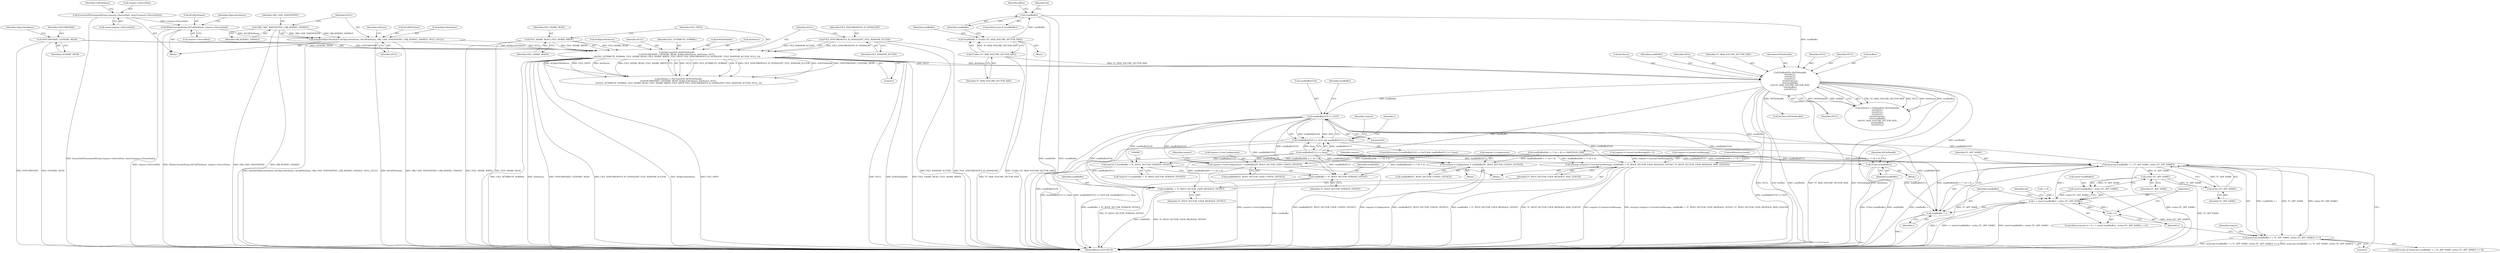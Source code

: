 digraph "0_VeraCrypt_f30f9339c9a0b9bbcc6f5ad38804af39db1f479e@pointer" {
"1000894" [label="(Call,readBuffer[510] == 0x55)"];
"1000863" [label="(Call,ZwReadFile (NtFileHandle,\n\t\t\t\t\t\tNULL,\n\t\t\t\t\t\tNULL,\n\t\t\t\t\t\tNULL,\n\t\t\t\t\t\t&IoStatus,\n\t\t\t\t\t\treadBuffer,\n\t\t\t\t\t\tTC_MAX_VOLUME_SECTOR_SIZE,\n\t\t\t\t\t\t&offset,\n\t\t\t\t\t\tNULL))"];
"1000806" [label="(Call,ZwCreateFile (&NtFileHandle,\n\t\t\t\tSYNCHRONIZE | GENERIC_READ, &ObjectAttributes, &IoStatus, NULL,\n\t\t\t\tFILE_ATTRIBUTE_NORMAL, FILE_SHARE_READ | FILE_SHARE_WRITE, FILE_OPEN, FILE_SYNCHRONOUS_IO_NONALERT | FILE_RANDOM_ACCESS, NULL, 0))"];
"1000809" [label="(Call,SYNCHRONIZE | GENERIC_READ)"];
"1000794" [label="(Call,InitializeObjectAttributes (&ObjectAttributes, &FullFileName, OBJ_CASE_INSENSITIVE | OBJ_KERNEL_HANDLE, NULL, NULL))"];
"1000788" [label="(Call,RtlInitUnicodeString (&FullFileName, request->DevicePath))"];
"1000780" [label="(Call,EnsureNullTerminatedString (request->DevicePath, sizeof (request->DevicePath)))"];
"1000799" [label="(Call,OBJ_CASE_INSENSITIVE | OBJ_KERNEL_HANDLE)"];
"1000818" [label="(Call,FILE_SHARE_READ | FILE_SHARE_WRITE)"];
"1000822" [label="(Call,FILE_SYNCHRONOUS_IO_NONALERT | FILE_RANDOM_ACCESS)"];
"1000837" [label="(Call,!readBuffer)"];
"1000832" [label="(Call,*readBuffer = TCalloc (TC_MAX_VOLUME_SECTOR_SIZE))"];
"1000834" [label="(Call,TCalloc (TC_MAX_VOLUME_SECTOR_SIZE))"];
"1000893" [label="(Call,readBuffer[510] == 0x55 && readBuffer[511] == 0xaa)"];
"1000973" [label="(Call,memcmp (readBuffer + i, TC_APP_NAME, strlen (TC_APP_NAME)))"];
"1000966" [label="(Call,strlen (TC_APP_NAME))"];
"1000963" [label="(Call,sizeof (readBuffer) - strlen (TC_APP_NAME))"];
"1000961" [label="(Call,i < sizeof (readBuffer) - strlen (TC_APP_NAME))"];
"1000968" [label="(Call,++i)"];
"1000974" [label="(Call,readBuffer + i)"];
"1000978" [label="(Call,strlen (TC_APP_NAME))"];
"1000972" [label="(Call,memcmp (readBuffer + i, TC_APP_NAME, strlen (TC_APP_NAME)) == 0)"];
"1000988" [label="(Call,(uint16 *) (readBuffer + TC_BOOT_SECTOR_VERSION_OFFSET))"];
"1000990" [label="(Call,readBuffer + TC_BOOT_SECTOR_VERSION_OFFSET)"];
"1000993" [label="(Call,request->Configuration = readBuffer[TC_BOOT_SECTOR_CONFIG_OFFSET])"];
"1001013" [label="(Call,request->UserConfiguration = readBuffer[TC_BOOT_SECTOR_USER_CONFIG_OFFSET])"];
"1001020" [label="(Call,memcpy (request->CustomUserMessage, readBuffer + TC_BOOT_SECTOR_USER_MESSAGE_OFFSET, TC_BOOT_SECTOR_USER_MESSAGE_MAX_LENGTH))"];
"1001024" [label="(Call,readBuffer + TC_BOOT_SECTOR_USER_MESSAGE_OFFSET)"];
"1001077" [label="(Call,TCfree (readBuffer))"];
"1000811" [label="(Identifier,GENERIC_READ)"];
"1000810" [label="(Identifier,SYNCHRONIZE)"];
"1000791" [label="(Call,request->DevicePath)"];
"1001028" [label="(ControlStructure,break;)"];
"1000818" [label="(Call,FILE_SHARE_READ | FILE_SHARE_WRITE)"];
"1000865" [label="(Identifier,NULL)"];
"1000800" [label="(Identifier,OBJ_CASE_INSENSITIVE)"];
"1000813" [label="(Identifier,ObjectAttributes)"];
"1000812" [label="(Call,&ObjectAttributes)"];
"1001014" [label="(Call,request->UserConfiguration)"];
"1001027" [label="(Identifier,TC_BOOT_SECTOR_USER_MESSAGE_MAX_LENGTH)"];
"1000967" [label="(Identifier,TC_APP_NAME)"];
"1000987" [label="(Call,*(uint16 *) (readBuffer + TC_BOOT_SECTOR_VERSION_OFFSET))"];
"1000858" [label="(Identifier,offset)"];
"1000992" [label="(Identifier,TC_BOOT_SECTOR_VERSION_OFFSET)"];
"1000861" [label="(Call,ntStatus = ZwReadFile (NtFileHandle,\n\t\t\t\t\t\tNULL,\n\t\t\t\t\t\tNULL,\n\t\t\t\t\t\tNULL,\n\t\t\t\t\t\t&IoStatus,\n\t\t\t\t\t\treadBuffer,\n\t\t\t\t\t\tTC_MAX_VOLUME_SECTOR_SIZE,\n\t\t\t\t\t\t&offset,\n\t\t\t\t\t\tNULL))"];
"1001017" [label="(Call,readBuffer[TC_BOOT_SECTOR_USER_CONFIG_OFFSET])"];
"1001026" [label="(Identifier,TC_BOOT_SECTOR_USER_MESSAGE_OFFSET)"];
"1000824" [label="(Identifier,FILE_RANDOM_ACCESS)"];
"1000794" [label="(Call,InitializeObjectAttributes (&ObjectAttributes, &FullFileName, OBJ_CASE_INSENSITIVE | OBJ_KERNEL_HANDLE, NULL, NULL))"];
"1000962" [label="(Identifier,i)"];
"1000978" [label="(Call,strlen (TC_APP_NAME))"];
"1000809" [label="(Call,SYNCHRONIZE | GENERIC_READ)"];
"1001025" [label="(Identifier,readBuffer)"];
"1000821" [label="(Identifier,FILE_OPEN)"];
"1000790" [label="(Identifier,FullFileName)"];
"1003200" [label="(MethodReturn,NTSTATUS)"];
"1000867" [label="(Identifier,NULL)"];
"1000789" [label="(Call,&FullFileName)"];
"1000971" [label="(ControlStructure,if (memcmp (readBuffer + i, TC_APP_NAME, strlen (TC_APP_NAME)) == 0))"];
"1000804" [label="(Call,ntStatus = ZwCreateFile (&NtFileHandle,\n\t\t\t\tSYNCHRONIZE | GENERIC_READ, &ObjectAttributes, &IoStatus, NULL,\n\t\t\t\tFILE_ATTRIBUTE_NORMAL, FILE_SHARE_READ | FILE_SHARE_WRITE, FILE_OPEN, FILE_SYNCHRONOUS_IO_NONALERT | FILE_RANDOM_ACCESS, NULL, 0))"];
"1000825" [label="(Identifier,NULL)"];
"1000833" [label="(Identifier,readBuffer)"];
"1000872" [label="(Call,&offset)"];
"1000963" [label="(Call,sizeof (readBuffer) - strlen (TC_APP_NAME))"];
"1000975" [label="(Identifier,readBuffer)"];
"1000990" [label="(Call,readBuffer + TC_BOOT_SECTOR_VERSION_OFFSET)"];
"1000868" [label="(Call,&IoStatus)"];
"1000893" [label="(Call,readBuffer[510] == 0x55 && readBuffer[511] == 0xaa)"];
"1000805" [label="(Identifier,ntStatus)"];
"1000863" [label="(Call,ZwReadFile (NtFileHandle,\n\t\t\t\t\t\tNULL,\n\t\t\t\t\t\tNULL,\n\t\t\t\t\t\tNULL,\n\t\t\t\t\t\t&IoStatus,\n\t\t\t\t\t\treadBuffer,\n\t\t\t\t\t\tTC_MAX_VOLUME_SECTOR_SIZE,\n\t\t\t\t\t\t&offset,\n\t\t\t\t\t\tNULL))"];
"1000826" [label="(Literal,0)"];
"1000980" [label="(Literal,0)"];
"1000820" [label="(Identifier,FILE_SHARE_WRITE)"];
"1000838" [label="(Identifier,readBuffer)"];
"1000801" [label="(Identifier,OBJ_KERNEL_HANDLE)"];
"1001012" [label="(Block,)"];
"1000991" [label="(Identifier,readBuffer)"];
"1000899" [label="(Call,readBuffer[511] == 0xaa)"];
"1000984" [label="(Identifier,request)"];
"1001078" [label="(Identifier,readBuffer)"];
"1001079" [label="(Call,ZwClose (NtFileHandle))"];
"1001024" [label="(Call,readBuffer + TC_BOOT_SECTOR_USER_MESSAGE_OFFSET)"];
"1001004" [label="(Identifier,request)"];
"1000961" [label="(Call,i < sizeof (readBuffer) - strlen (TC_APP_NAME))"];
"1000823" [label="(Identifier,FILE_SYNCHRONOUS_IO_NONALERT)"];
"1000802" [label="(Identifier,NULL)"];
"1000988" [label="(Call,(uint16 *) (readBuffer + TC_BOOT_SECTOR_VERSION_OFFSET))"];
"1000834" [label="(Call,TCalloc (TC_MAX_VOLUME_SECTOR_SIZE))"];
"1001022" [label="(Identifier,request)"];
"1000994" [label="(Call,request->Configuration)"];
"1000781" [label="(Call,request->DevicePath)"];
"1000993" [label="(Call,request->Configuration = readBuffer[TC_BOOT_SECTOR_CONFIG_OFFSET])"];
"1000832" [label="(Call,*readBuffer = TCalloc (TC_MAX_VOLUME_SECTOR_SIZE))"];
"1000957" [label="(ControlStructure,for (i = 0; i < sizeof (readBuffer) - strlen (TC_APP_NAME); ++i))"];
"1000843" [label="(Identifier,Irp)"];
"1000972" [label="(Call,memcmp (readBuffer + i, TC_APP_NAME, strlen (TC_APP_NAME)) == 0)"];
"1000870" [label="(Identifier,readBuffer)"];
"1000977" [label="(Identifier,TC_APP_NAME)"];
"1000966" [label="(Call,strlen (TC_APP_NAME))"];
"1000797" [label="(Call,&FullFileName)"];
"1000973" [label="(Call,memcmp (readBuffer + i, TC_APP_NAME, strlen (TC_APP_NAME)))"];
"1000835" [label="(Identifier,TC_MAX_VOLUME_SECTOR_SIZE)"];
"1000837" [label="(Call,!readBuffer)"];
"1000898" [label="(Literal,0x55)"];
"1000819" [label="(Identifier,FILE_SHARE_READ)"];
"1000937" [label="(Identifier,request)"];
"1001032" [label="(Identifier,Irp)"];
"1000780" [label="(Call,EnsureNullTerminatedString (request->DevicePath, sizeof (request->DevicePath)))"];
"1000968" [label="(Call,++i)"];
"1000964" [label="(Call,sizeof (readBuffer))"];
"1000974" [label="(Call,readBuffer + i)"];
"1000892" [label="(ControlStructure,if (readBuffer[510] == 0x55 && readBuffer[511] == 0xaa))"];
"1000796" [label="(Identifier,ObjectAttributes)"];
"1000866" [label="(Identifier,NULL)"];
"1000979" [label="(Identifier,TC_APP_NAME)"];
"1000816" [label="(Identifier,NULL)"];
"1000795" [label="(Call,&ObjectAttributes)"];
"1000950" [label="(Call,request->CustomUserMessage[0] = 0)"];
"1000997" [label="(Call,readBuffer[TC_BOOT_SECTOR_CONFIG_OFFSET])"];
"1000894" [label="(Call,readBuffer[510] == 0x55)"];
"1000981" [label="(Block,)"];
"1000895" [label="(Call,readBuffer[510])"];
"1000871" [label="(Identifier,TC_MAX_VOLUME_SECTOR_SIZE)"];
"1000855" [label="(Block,)"];
"1000736" [label="(Block,)"];
"1000784" [label="(Call,sizeof (request->DevicePath))"];
"1000817" [label="(Identifier,FILE_ATTRIBUTE_NORMAL)"];
"1000874" [label="(Identifier,NULL)"];
"1000969" [label="(Identifier,i)"];
"1000807" [label="(Call,&NtFileHandle)"];
"1000958" [label="(Call,i = 0)"];
"1000803" [label="(Identifier,NULL)"];
"1000901" [label="(Identifier,readBuffer)"];
"1000864" [label="(Identifier,NtFileHandle)"];
"1001021" [label="(Call,request->CustomUserMessage)"];
"1001080" [label="(Identifier,NtFileHandle)"];
"1000806" [label="(Call,ZwCreateFile (&NtFileHandle,\n\t\t\t\tSYNCHRONIZE | GENERIC_READ, &ObjectAttributes, &IoStatus, NULL,\n\t\t\t\tFILE_ATTRIBUTE_NORMAL, FILE_SHARE_READ | FILE_SHARE_WRITE, FILE_OPEN, FILE_SYNCHRONOUS_IO_NONALERT | FILE_RANDOM_ACCESS, NULL, 0))"];
"1000788" [label="(Call,RtlInitUnicodeString (&FullFileName, request->DevicePath))"];
"1000917" [label="(Call,readBuffer[446 + i * 16 + 4] == PARTITION_LDM)"];
"1000814" [label="(Call,&IoStatus)"];
"1000976" [label="(Identifier,i)"];
"1000908" [label="(Identifier,i)"];
"1001020" [label="(Call,memcpy (request->CustomUserMessage, readBuffer + TC_BOOT_SECTOR_USER_MESSAGE_OFFSET, TC_BOOT_SECTOR_USER_MESSAGE_MAX_LENGTH))"];
"1001013" [label="(Call,request->UserConfiguration = readBuffer[TC_BOOT_SECTOR_USER_CONFIG_OFFSET])"];
"1000799" [label="(Call,OBJ_CASE_INSENSITIVE | OBJ_KERNEL_HANDLE)"];
"1001077" [label="(Call,TCfree (readBuffer))"];
"1000830" [label="(Block,)"];
"1000822" [label="(Call,FILE_SYNCHRONOUS_IO_NONALERT | FILE_RANDOM_ACCESS)"];
"1000836" [label="(ControlStructure,if (!readBuffer))"];
"1000894" -> "1000893"  [label="AST: "];
"1000894" -> "1000898"  [label="CFG: "];
"1000895" -> "1000894"  [label="AST: "];
"1000898" -> "1000894"  [label="AST: "];
"1000901" -> "1000894"  [label="CFG: "];
"1000893" -> "1000894"  [label="CFG: "];
"1000894" -> "1003200"  [label="DDG: readBuffer[510]"];
"1000894" -> "1000893"  [label="DDG: readBuffer[510]"];
"1000894" -> "1000893"  [label="DDG: 0x55"];
"1000863" -> "1000894"  [label="DDG: readBuffer"];
"1000894" -> "1000973"  [label="DDG: readBuffer[510]"];
"1000894" -> "1000974"  [label="DDG: readBuffer[510]"];
"1000894" -> "1000988"  [label="DDG: readBuffer[510]"];
"1000894" -> "1000990"  [label="DDG: readBuffer[510]"];
"1000894" -> "1000993"  [label="DDG: readBuffer[510]"];
"1000894" -> "1001013"  [label="DDG: readBuffer[510]"];
"1000894" -> "1001020"  [label="DDG: readBuffer[510]"];
"1000894" -> "1001024"  [label="DDG: readBuffer[510]"];
"1000894" -> "1001077"  [label="DDG: readBuffer[510]"];
"1000863" -> "1000861"  [label="AST: "];
"1000863" -> "1000874"  [label="CFG: "];
"1000864" -> "1000863"  [label="AST: "];
"1000865" -> "1000863"  [label="AST: "];
"1000866" -> "1000863"  [label="AST: "];
"1000867" -> "1000863"  [label="AST: "];
"1000868" -> "1000863"  [label="AST: "];
"1000870" -> "1000863"  [label="AST: "];
"1000871" -> "1000863"  [label="AST: "];
"1000872" -> "1000863"  [label="AST: "];
"1000874" -> "1000863"  [label="AST: "];
"1000861" -> "1000863"  [label="CFG: "];
"1000863" -> "1003200"  [label="DDG: NULL"];
"1000863" -> "1003200"  [label="DDG: &offset"];
"1000863" -> "1003200"  [label="DDG: readBuffer"];
"1000863" -> "1003200"  [label="DDG: TC_MAX_VOLUME_SECTOR_SIZE"];
"1000863" -> "1003200"  [label="DDG: NtFileHandle"];
"1000863" -> "1003200"  [label="DDG: &IoStatus"];
"1000863" -> "1000861"  [label="DDG: TC_MAX_VOLUME_SECTOR_SIZE"];
"1000863" -> "1000861"  [label="DDG: NULL"];
"1000863" -> "1000861"  [label="DDG: &IoStatus"];
"1000863" -> "1000861"  [label="DDG: readBuffer"];
"1000863" -> "1000861"  [label="DDG: NtFileHandle"];
"1000863" -> "1000861"  [label="DDG: &offset"];
"1000806" -> "1000863"  [label="DDG: NULL"];
"1000806" -> "1000863"  [label="DDG: &IoStatus"];
"1000837" -> "1000863"  [label="DDG: readBuffer"];
"1000834" -> "1000863"  [label="DDG: TC_MAX_VOLUME_SECTOR_SIZE"];
"1000863" -> "1000899"  [label="DDG: readBuffer"];
"1000863" -> "1000917"  [label="DDG: readBuffer"];
"1000863" -> "1001077"  [label="DDG: readBuffer"];
"1000863" -> "1001079"  [label="DDG: NtFileHandle"];
"1000806" -> "1000804"  [label="AST: "];
"1000806" -> "1000826"  [label="CFG: "];
"1000807" -> "1000806"  [label="AST: "];
"1000809" -> "1000806"  [label="AST: "];
"1000812" -> "1000806"  [label="AST: "];
"1000814" -> "1000806"  [label="AST: "];
"1000816" -> "1000806"  [label="AST: "];
"1000817" -> "1000806"  [label="AST: "];
"1000818" -> "1000806"  [label="AST: "];
"1000821" -> "1000806"  [label="AST: "];
"1000822" -> "1000806"  [label="AST: "];
"1000825" -> "1000806"  [label="AST: "];
"1000826" -> "1000806"  [label="AST: "];
"1000804" -> "1000806"  [label="CFG: "];
"1000806" -> "1003200"  [label="DDG: NULL"];
"1000806" -> "1003200"  [label="DDG: &NtFileHandle"];
"1000806" -> "1003200"  [label="DDG: FILE_SHARE_READ | FILE_SHARE_WRITE"];
"1000806" -> "1003200"  [label="DDG: FILE_ATTRIBUTE_NORMAL"];
"1000806" -> "1003200"  [label="DDG: &IoStatus"];
"1000806" -> "1003200"  [label="DDG: SYNCHRONIZE | GENERIC_READ"];
"1000806" -> "1003200"  [label="DDG: FILE_SYNCHRONOUS_IO_NONALERT | FILE_RANDOM_ACCESS"];
"1000806" -> "1003200"  [label="DDG: &ObjectAttributes"];
"1000806" -> "1003200"  [label="DDG: FILE_OPEN"];
"1000806" -> "1000804"  [label="DDG: NULL"];
"1000806" -> "1000804"  [label="DDG: FILE_ATTRIBUTE_NORMAL"];
"1000806" -> "1000804"  [label="DDG: 0"];
"1000806" -> "1000804"  [label="DDG: FILE_SYNCHRONOUS_IO_NONALERT | FILE_RANDOM_ACCESS"];
"1000806" -> "1000804"  [label="DDG: &NtFileHandle"];
"1000806" -> "1000804"  [label="DDG: SYNCHRONIZE | GENERIC_READ"];
"1000806" -> "1000804"  [label="DDG: &ObjectAttributes"];
"1000806" -> "1000804"  [label="DDG: FILE_OPEN"];
"1000806" -> "1000804"  [label="DDG: &IoStatus"];
"1000806" -> "1000804"  [label="DDG: FILE_SHARE_READ | FILE_SHARE_WRITE"];
"1000809" -> "1000806"  [label="DDG: SYNCHRONIZE"];
"1000809" -> "1000806"  [label="DDG: GENERIC_READ"];
"1000794" -> "1000806"  [label="DDG: &ObjectAttributes"];
"1000794" -> "1000806"  [label="DDG: NULL"];
"1000818" -> "1000806"  [label="DDG: FILE_SHARE_READ"];
"1000818" -> "1000806"  [label="DDG: FILE_SHARE_WRITE"];
"1000822" -> "1000806"  [label="DDG: FILE_SYNCHRONOUS_IO_NONALERT"];
"1000822" -> "1000806"  [label="DDG: FILE_RANDOM_ACCESS"];
"1000809" -> "1000811"  [label="CFG: "];
"1000810" -> "1000809"  [label="AST: "];
"1000811" -> "1000809"  [label="AST: "];
"1000813" -> "1000809"  [label="CFG: "];
"1000809" -> "1003200"  [label="DDG: SYNCHRONIZE"];
"1000809" -> "1003200"  [label="DDG: GENERIC_READ"];
"1000794" -> "1000736"  [label="AST: "];
"1000794" -> "1000803"  [label="CFG: "];
"1000795" -> "1000794"  [label="AST: "];
"1000797" -> "1000794"  [label="AST: "];
"1000799" -> "1000794"  [label="AST: "];
"1000802" -> "1000794"  [label="AST: "];
"1000803" -> "1000794"  [label="AST: "];
"1000805" -> "1000794"  [label="CFG: "];
"1000794" -> "1003200"  [label="DDG: OBJ_CASE_INSENSITIVE | OBJ_KERNEL_HANDLE"];
"1000794" -> "1003200"  [label="DDG: InitializeObjectAttributes (&ObjectAttributes, &FullFileName, OBJ_CASE_INSENSITIVE | OBJ_KERNEL_HANDLE, NULL, NULL)"];
"1000794" -> "1003200"  [label="DDG: &FullFileName"];
"1000788" -> "1000794"  [label="DDG: &FullFileName"];
"1000799" -> "1000794"  [label="DDG: OBJ_CASE_INSENSITIVE"];
"1000799" -> "1000794"  [label="DDG: OBJ_KERNEL_HANDLE"];
"1000788" -> "1000736"  [label="AST: "];
"1000788" -> "1000791"  [label="CFG: "];
"1000789" -> "1000788"  [label="AST: "];
"1000791" -> "1000788"  [label="AST: "];
"1000796" -> "1000788"  [label="CFG: "];
"1000788" -> "1003200"  [label="DDG: request->DevicePath"];
"1000788" -> "1003200"  [label="DDG: RtlInitUnicodeString (&FullFileName, request->DevicePath)"];
"1000780" -> "1000788"  [label="DDG: request->DevicePath"];
"1000780" -> "1000736"  [label="AST: "];
"1000780" -> "1000784"  [label="CFG: "];
"1000781" -> "1000780"  [label="AST: "];
"1000784" -> "1000780"  [label="AST: "];
"1000790" -> "1000780"  [label="CFG: "];
"1000780" -> "1003200"  [label="DDG: EnsureNullTerminatedString (request->DevicePath, sizeof (request->DevicePath))"];
"1000799" -> "1000801"  [label="CFG: "];
"1000800" -> "1000799"  [label="AST: "];
"1000801" -> "1000799"  [label="AST: "];
"1000802" -> "1000799"  [label="CFG: "];
"1000799" -> "1003200"  [label="DDG: OBJ_CASE_INSENSITIVE"];
"1000799" -> "1003200"  [label="DDG: OBJ_KERNEL_HANDLE"];
"1000818" -> "1000820"  [label="CFG: "];
"1000819" -> "1000818"  [label="AST: "];
"1000820" -> "1000818"  [label="AST: "];
"1000821" -> "1000818"  [label="CFG: "];
"1000818" -> "1003200"  [label="DDG: FILE_SHARE_WRITE"];
"1000818" -> "1003200"  [label="DDG: FILE_SHARE_READ"];
"1000822" -> "1000824"  [label="CFG: "];
"1000823" -> "1000822"  [label="AST: "];
"1000824" -> "1000822"  [label="AST: "];
"1000825" -> "1000822"  [label="CFG: "];
"1000822" -> "1003200"  [label="DDG: FILE_RANDOM_ACCESS"];
"1000822" -> "1003200"  [label="DDG: FILE_SYNCHRONOUS_IO_NONALERT"];
"1000837" -> "1000836"  [label="AST: "];
"1000837" -> "1000838"  [label="CFG: "];
"1000838" -> "1000837"  [label="AST: "];
"1000843" -> "1000837"  [label="CFG: "];
"1000858" -> "1000837"  [label="CFG: "];
"1000837" -> "1003200"  [label="DDG: readBuffer"];
"1000837" -> "1003200"  [label="DDG: !readBuffer"];
"1000832" -> "1000837"  [label="DDG: readBuffer"];
"1000832" -> "1000830"  [label="AST: "];
"1000832" -> "1000834"  [label="CFG: "];
"1000833" -> "1000832"  [label="AST: "];
"1000834" -> "1000832"  [label="AST: "];
"1000838" -> "1000832"  [label="CFG: "];
"1000832" -> "1003200"  [label="DDG: TCalloc (TC_MAX_VOLUME_SECTOR_SIZE)"];
"1000834" -> "1000832"  [label="DDG: TC_MAX_VOLUME_SECTOR_SIZE"];
"1000834" -> "1000835"  [label="CFG: "];
"1000835" -> "1000834"  [label="AST: "];
"1000834" -> "1003200"  [label="DDG: TC_MAX_VOLUME_SECTOR_SIZE"];
"1000893" -> "1000892"  [label="AST: "];
"1000893" -> "1000899"  [label="CFG: "];
"1000899" -> "1000893"  [label="AST: "];
"1000908" -> "1000893"  [label="CFG: "];
"1000937" -> "1000893"  [label="CFG: "];
"1000893" -> "1003200"  [label="DDG: readBuffer[511] == 0xaa"];
"1000893" -> "1003200"  [label="DDG: readBuffer[510] == 0x55 && readBuffer[511] == 0xaa"];
"1000893" -> "1003200"  [label="DDG: readBuffer[510] == 0x55"];
"1000899" -> "1000893"  [label="DDG: readBuffer[511]"];
"1000899" -> "1000893"  [label="DDG: 0xaa"];
"1000973" -> "1000972"  [label="AST: "];
"1000973" -> "1000978"  [label="CFG: "];
"1000974" -> "1000973"  [label="AST: "];
"1000977" -> "1000973"  [label="AST: "];
"1000978" -> "1000973"  [label="AST: "];
"1000980" -> "1000973"  [label="CFG: "];
"1000973" -> "1003200"  [label="DDG: readBuffer + i"];
"1000973" -> "1003200"  [label="DDG: TC_APP_NAME"];
"1000973" -> "1003200"  [label="DDG: strlen (TC_APP_NAME)"];
"1000973" -> "1000966"  [label="DDG: TC_APP_NAME"];
"1000973" -> "1000972"  [label="DDG: readBuffer + i"];
"1000973" -> "1000972"  [label="DDG: TC_APP_NAME"];
"1000973" -> "1000972"  [label="DDG: strlen (TC_APP_NAME)"];
"1000917" -> "1000973"  [label="DDG: readBuffer[446 + i * 16 + 4]"];
"1000899" -> "1000973"  [label="DDG: readBuffer[511]"];
"1000961" -> "1000973"  [label="DDG: i"];
"1000978" -> "1000973"  [label="DDG: TC_APP_NAME"];
"1000966" -> "1000963"  [label="AST: "];
"1000966" -> "1000967"  [label="CFG: "];
"1000967" -> "1000966"  [label="AST: "];
"1000963" -> "1000966"  [label="CFG: "];
"1000966" -> "1003200"  [label="DDG: TC_APP_NAME"];
"1000966" -> "1000963"  [label="DDG: TC_APP_NAME"];
"1000966" -> "1000978"  [label="DDG: TC_APP_NAME"];
"1000963" -> "1000961"  [label="AST: "];
"1000964" -> "1000963"  [label="AST: "];
"1000961" -> "1000963"  [label="CFG: "];
"1000963" -> "1003200"  [label="DDG: strlen (TC_APP_NAME)"];
"1000963" -> "1000961"  [label="DDG: strlen (TC_APP_NAME)"];
"1000961" -> "1000957"  [label="AST: "];
"1000962" -> "1000961"  [label="AST: "];
"1000975" -> "1000961"  [label="CFG: "];
"1001032" -> "1000961"  [label="CFG: "];
"1000961" -> "1003200"  [label="DDG: i"];
"1000961" -> "1003200"  [label="DDG: i < sizeof (readBuffer) - strlen (TC_APP_NAME)"];
"1000961" -> "1003200"  [label="DDG: sizeof (readBuffer) - strlen (TC_APP_NAME)"];
"1000968" -> "1000961"  [label="DDG: i"];
"1000958" -> "1000961"  [label="DDG: i"];
"1000961" -> "1000968"  [label="DDG: i"];
"1000961" -> "1000974"  [label="DDG: i"];
"1000968" -> "1000957"  [label="AST: "];
"1000968" -> "1000969"  [label="CFG: "];
"1000969" -> "1000968"  [label="AST: "];
"1000962" -> "1000968"  [label="CFG: "];
"1000974" -> "1000976"  [label="CFG: "];
"1000975" -> "1000974"  [label="AST: "];
"1000976" -> "1000974"  [label="AST: "];
"1000977" -> "1000974"  [label="CFG: "];
"1000974" -> "1003200"  [label="DDG: i"];
"1000917" -> "1000974"  [label="DDG: readBuffer[446 + i * 16 + 4]"];
"1000899" -> "1000974"  [label="DDG: readBuffer[511]"];
"1000978" -> "1000979"  [label="CFG: "];
"1000979" -> "1000978"  [label="AST: "];
"1000972" -> "1000971"  [label="AST: "];
"1000972" -> "1000980"  [label="CFG: "];
"1000980" -> "1000972"  [label="AST: "];
"1000984" -> "1000972"  [label="CFG: "];
"1000969" -> "1000972"  [label="CFG: "];
"1000972" -> "1003200"  [label="DDG: memcmp (readBuffer + i, TC_APP_NAME, strlen (TC_APP_NAME)) == 0"];
"1000972" -> "1003200"  [label="DDG: memcmp (readBuffer + i, TC_APP_NAME, strlen (TC_APP_NAME))"];
"1000988" -> "1000987"  [label="AST: "];
"1000988" -> "1000990"  [label="CFG: "];
"1000989" -> "1000988"  [label="AST: "];
"1000990" -> "1000988"  [label="AST: "];
"1000987" -> "1000988"  [label="CFG: "];
"1000988" -> "1003200"  [label="DDG: readBuffer + TC_BOOT_SECTOR_VERSION_OFFSET"];
"1000917" -> "1000988"  [label="DDG: readBuffer[446 + i * 16 + 4]"];
"1000899" -> "1000988"  [label="DDG: readBuffer[511]"];
"1000990" -> "1000992"  [label="CFG: "];
"1000991" -> "1000990"  [label="AST: "];
"1000992" -> "1000990"  [label="AST: "];
"1000990" -> "1003200"  [label="DDG: readBuffer"];
"1000990" -> "1003200"  [label="DDG: TC_BOOT_SECTOR_VERSION_OFFSET"];
"1000917" -> "1000990"  [label="DDG: readBuffer[446 + i * 16 + 4]"];
"1000899" -> "1000990"  [label="DDG: readBuffer[511]"];
"1000993" -> "1000981"  [label="AST: "];
"1000993" -> "1000997"  [label="CFG: "];
"1000994" -> "1000993"  [label="AST: "];
"1000997" -> "1000993"  [label="AST: "];
"1001004" -> "1000993"  [label="CFG: "];
"1000993" -> "1003200"  [label="DDG: readBuffer[TC_BOOT_SECTOR_CONFIG_OFFSET]"];
"1000993" -> "1003200"  [label="DDG: request->Configuration"];
"1000917" -> "1000993"  [label="DDG: readBuffer[446 + i * 16 + 4]"];
"1000899" -> "1000993"  [label="DDG: readBuffer[511]"];
"1001013" -> "1001012"  [label="AST: "];
"1001013" -> "1001017"  [label="CFG: "];
"1001014" -> "1001013"  [label="AST: "];
"1001017" -> "1001013"  [label="AST: "];
"1001022" -> "1001013"  [label="CFG: "];
"1001013" -> "1003200"  [label="DDG: request->UserConfiguration"];
"1001013" -> "1003200"  [label="DDG: readBuffer[TC_BOOT_SECTOR_USER_CONFIG_OFFSET]"];
"1000917" -> "1001013"  [label="DDG: readBuffer[446 + i * 16 + 4]"];
"1000899" -> "1001013"  [label="DDG: readBuffer[511]"];
"1001020" -> "1001012"  [label="AST: "];
"1001020" -> "1001027"  [label="CFG: "];
"1001021" -> "1001020"  [label="AST: "];
"1001024" -> "1001020"  [label="AST: "];
"1001027" -> "1001020"  [label="AST: "];
"1001028" -> "1001020"  [label="CFG: "];
"1001020" -> "1003200"  [label="DDG: readBuffer + TC_BOOT_SECTOR_USER_MESSAGE_OFFSET"];
"1001020" -> "1003200"  [label="DDG: TC_BOOT_SECTOR_USER_MESSAGE_MAX_LENGTH"];
"1001020" -> "1003200"  [label="DDG: request->CustomUserMessage"];
"1001020" -> "1003200"  [label="DDG: memcpy (request->CustomUserMessage, readBuffer + TC_BOOT_SECTOR_USER_MESSAGE_OFFSET, TC_BOOT_SECTOR_USER_MESSAGE_MAX_LENGTH)"];
"1000950" -> "1001020"  [label="DDG: request->CustomUserMessage[0]"];
"1000917" -> "1001020"  [label="DDG: readBuffer[446 + i * 16 + 4]"];
"1000899" -> "1001020"  [label="DDG: readBuffer[511]"];
"1001024" -> "1001026"  [label="CFG: "];
"1001025" -> "1001024"  [label="AST: "];
"1001026" -> "1001024"  [label="AST: "];
"1001027" -> "1001024"  [label="CFG: "];
"1001024" -> "1003200"  [label="DDG: TC_BOOT_SECTOR_USER_MESSAGE_OFFSET"];
"1001024" -> "1003200"  [label="DDG: readBuffer"];
"1000917" -> "1001024"  [label="DDG: readBuffer[446 + i * 16 + 4]"];
"1000899" -> "1001024"  [label="DDG: readBuffer[511]"];
"1001077" -> "1000855"  [label="AST: "];
"1001077" -> "1001078"  [label="CFG: "];
"1001078" -> "1001077"  [label="AST: "];
"1001080" -> "1001077"  [label="CFG: "];
"1001077" -> "1003200"  [label="DDG: readBuffer"];
"1001077" -> "1003200"  [label="DDG: TCfree (readBuffer)"];
"1000917" -> "1001077"  [label="DDG: readBuffer[446 + i * 16 + 4]"];
"1000899" -> "1001077"  [label="DDG: readBuffer[511]"];
}
